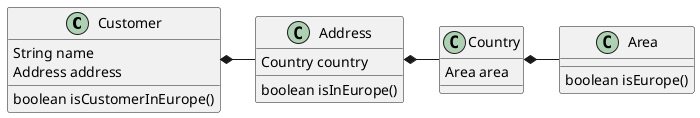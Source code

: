 @startuml

Customer *- Address
Address *- Country
Country *- Area

class Customer {
    String name
    Address address

    boolean isCustomerInEurope()
}

class Address {
    Country country

    boolean isInEurope()
}

class Country {
    Area area
}

class Area {
    boolean isEurope()
}

@enduml